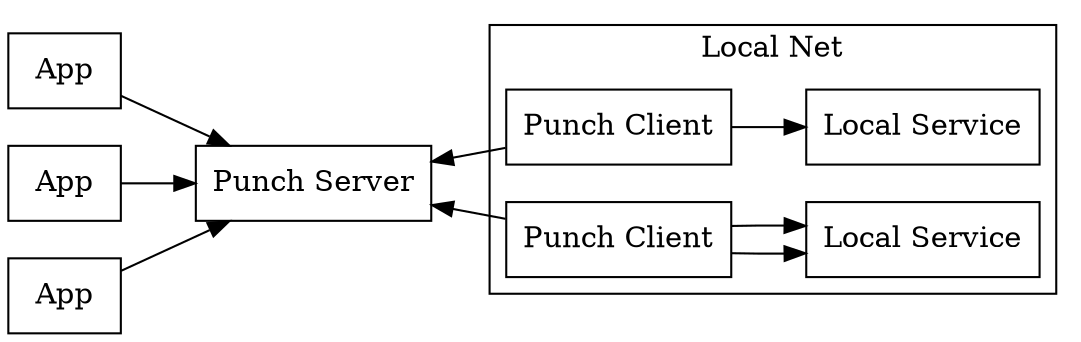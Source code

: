 digraph Arch {
  rankdir=LR;

  app1[shape="box", label="App"]
  app2[shape="box", label="App"]
  app3[shape="box", label="App"]


  ps[shape="box", label="Punch Server"];

  app1 -> ps
  app2 -> ps
  app3 -> ps

  subgraph cluster_n_1 {
    label = "Local Net";

    pc_1[shape="box", label="Punch Client"];
    pc_2[shape="box", label="Punch Client"];

    s_1[shape="box", label="Local Service"];
    s_2[shape="box", label="Local Service"];

    pc_1 -> s_1;
    pc_2 -> s_2;
    pc_2 -> s_2;
  }

  ps -> pc_1 [dir="back"]
  ps -> pc_2 [dir="back"]


}
